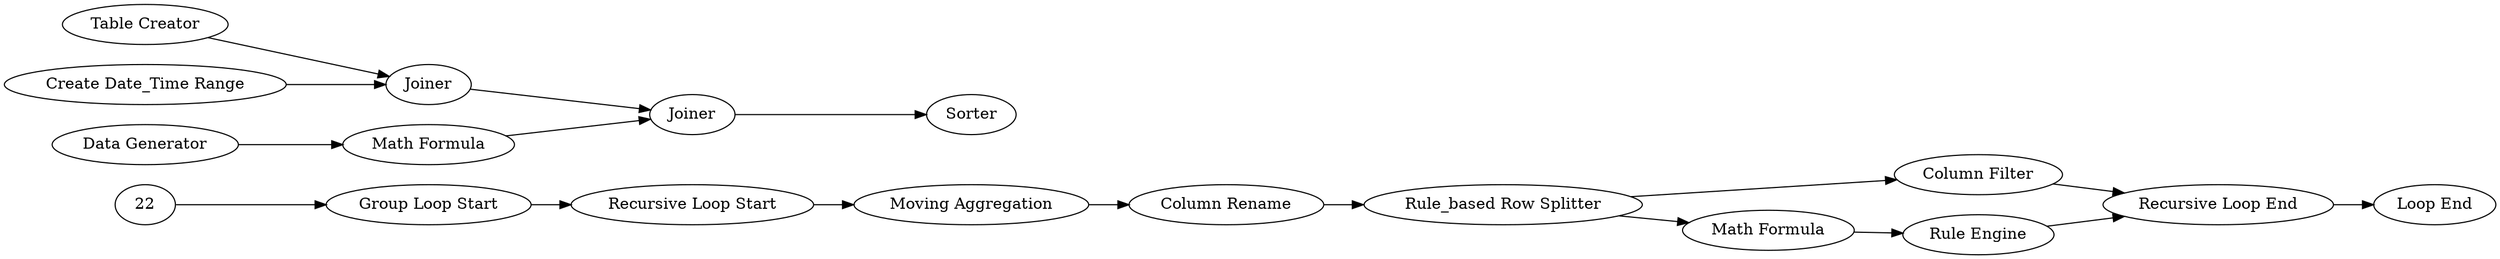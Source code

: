 digraph {
	13 [label="Group Loop Start"]
	15 [label="Moving Aggregation"]
	16 [label="Column Rename"]
	1 [label="Table Creator"]
	3 [label="Create Date_Time Range"]
	4 [label=Joiner]
	5 [label="Data Generator"]
	6 [label="Math Formula"]
	7 [label=Joiner]
	8 [label=Sorter]
	27 [label="Rule_based Row Splitter"]
	28 [label="Recursive Loop Start"]
	29 [label="Recursive Loop End"]
	30 [label="Rule Engine"]
	31 [label="Column Filter"]
	35 [label="Math Formula"]
	36 [label="Loop End"]
	1 -> 4
	3 -> 4
	4 -> 7
	5 -> 6
	6 -> 7
	7 -> 8
	13 -> 28
	15 -> 16
	16 -> 27
	22 -> 13
	27 -> 31
	27 -> 35
	28 -> 15
	29 -> 36
	30 -> 29
	31 -> 29
	35 -> 30
	rankdir=LR
}
